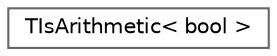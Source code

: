 digraph "Graphical Class Hierarchy"
{
 // INTERACTIVE_SVG=YES
 // LATEX_PDF_SIZE
  bgcolor="transparent";
  edge [fontname=Helvetica,fontsize=10,labelfontname=Helvetica,labelfontsize=10];
  node [fontname=Helvetica,fontsize=10,shape=box,height=0.2,width=0.4];
  rankdir="LR";
  Node0 [id="Node000000",label="TIsArithmetic\< bool \>",height=0.2,width=0.4,color="grey40", fillcolor="white", style="filled",URL="$df/d29/structTIsArithmetic_3_01bool_01_4.html",tooltip=" "];
}
